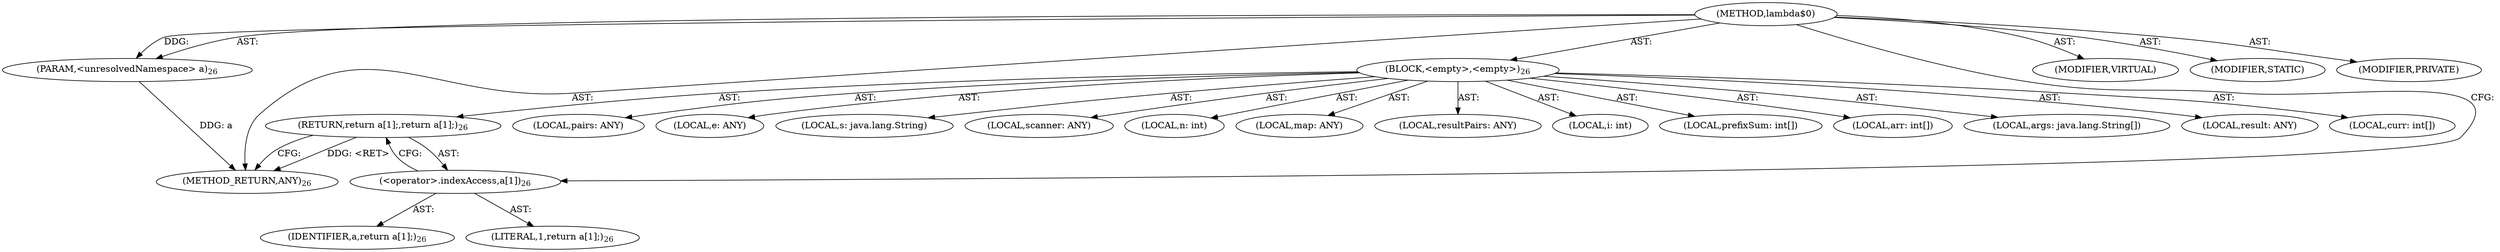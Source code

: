 digraph "lambda$0" {  
"259" [label = <(METHOD,lambda$0)> ]
"260" [label = <(PARAM,&lt;unresolvedNamespace&gt; a)<SUB>26</SUB>> ]
"261" [label = <(BLOCK,&lt;empty&gt;,&lt;empty&gt;)<SUB>26</SUB>> ]
"262" [label = <(LOCAL,result: ANY)> ]
"263" [label = <(LOCAL,curr: int[])> ]
"264" [label = <(LOCAL,pairs: ANY)> ]
"265" [label = <(LOCAL,e: ANY)> ]
"266" [label = <(LOCAL,s: java.lang.String)> ]
"267" [label = <(LOCAL,scanner: ANY)> ]
"268" [label = <(LOCAL,n: int)> ]
"269" [label = <(LOCAL,map: ANY)> ]
"270" [label = <(LOCAL,resultPairs: ANY)> ]
"271" [label = <(LOCAL,i: int)> ]
"272" [label = <(LOCAL,prefixSum: int[])> ]
"273" [label = <(LOCAL,arr: int[])> ]
"274" [label = <(LOCAL,args: java.lang.String[])> ]
"275" [label = <(RETURN,return a[1];,return a[1];)<SUB>26</SUB>> ]
"276" [label = <(&lt;operator&gt;.indexAccess,a[1])<SUB>26</SUB>> ]
"277" [label = <(IDENTIFIER,a,return a[1];)<SUB>26</SUB>> ]
"278" [label = <(LITERAL,1,return a[1];)<SUB>26</SUB>> ]
"279" [label = <(METHOD_RETURN,ANY)<SUB>26</SUB>> ]
"280" [label = <(MODIFIER,VIRTUAL)> ]
"281" [label = <(MODIFIER,STATIC)> ]
"282" [label = <(MODIFIER,PRIVATE)> ]
  "259" -> "260"  [ label = "AST: "] 
  "259" -> "261"  [ label = "AST: "] 
  "259" -> "279"  [ label = "AST: "] 
  "259" -> "280"  [ label = "AST: "] 
  "259" -> "281"  [ label = "AST: "] 
  "259" -> "282"  [ label = "AST: "] 
  "261" -> "262"  [ label = "AST: "] 
  "261" -> "263"  [ label = "AST: "] 
  "261" -> "264"  [ label = "AST: "] 
  "261" -> "265"  [ label = "AST: "] 
  "261" -> "266"  [ label = "AST: "] 
  "261" -> "267"  [ label = "AST: "] 
  "261" -> "268"  [ label = "AST: "] 
  "261" -> "269"  [ label = "AST: "] 
  "261" -> "270"  [ label = "AST: "] 
  "261" -> "271"  [ label = "AST: "] 
  "261" -> "272"  [ label = "AST: "] 
  "261" -> "273"  [ label = "AST: "] 
  "261" -> "274"  [ label = "AST: "] 
  "261" -> "275"  [ label = "AST: "] 
  "275" -> "276"  [ label = "AST: "] 
  "276" -> "277"  [ label = "AST: "] 
  "276" -> "278"  [ label = "AST: "] 
  "275" -> "279"  [ label = "CFG: "] 
  "276" -> "275"  [ label = "CFG: "] 
  "259" -> "276"  [ label = "CFG: "] 
  "275" -> "279"  [ label = "DDG: &lt;RET&gt;"] 
  "260" -> "279"  [ label = "DDG: a"] 
  "259" -> "260"  [ label = "DDG: "] 
}
